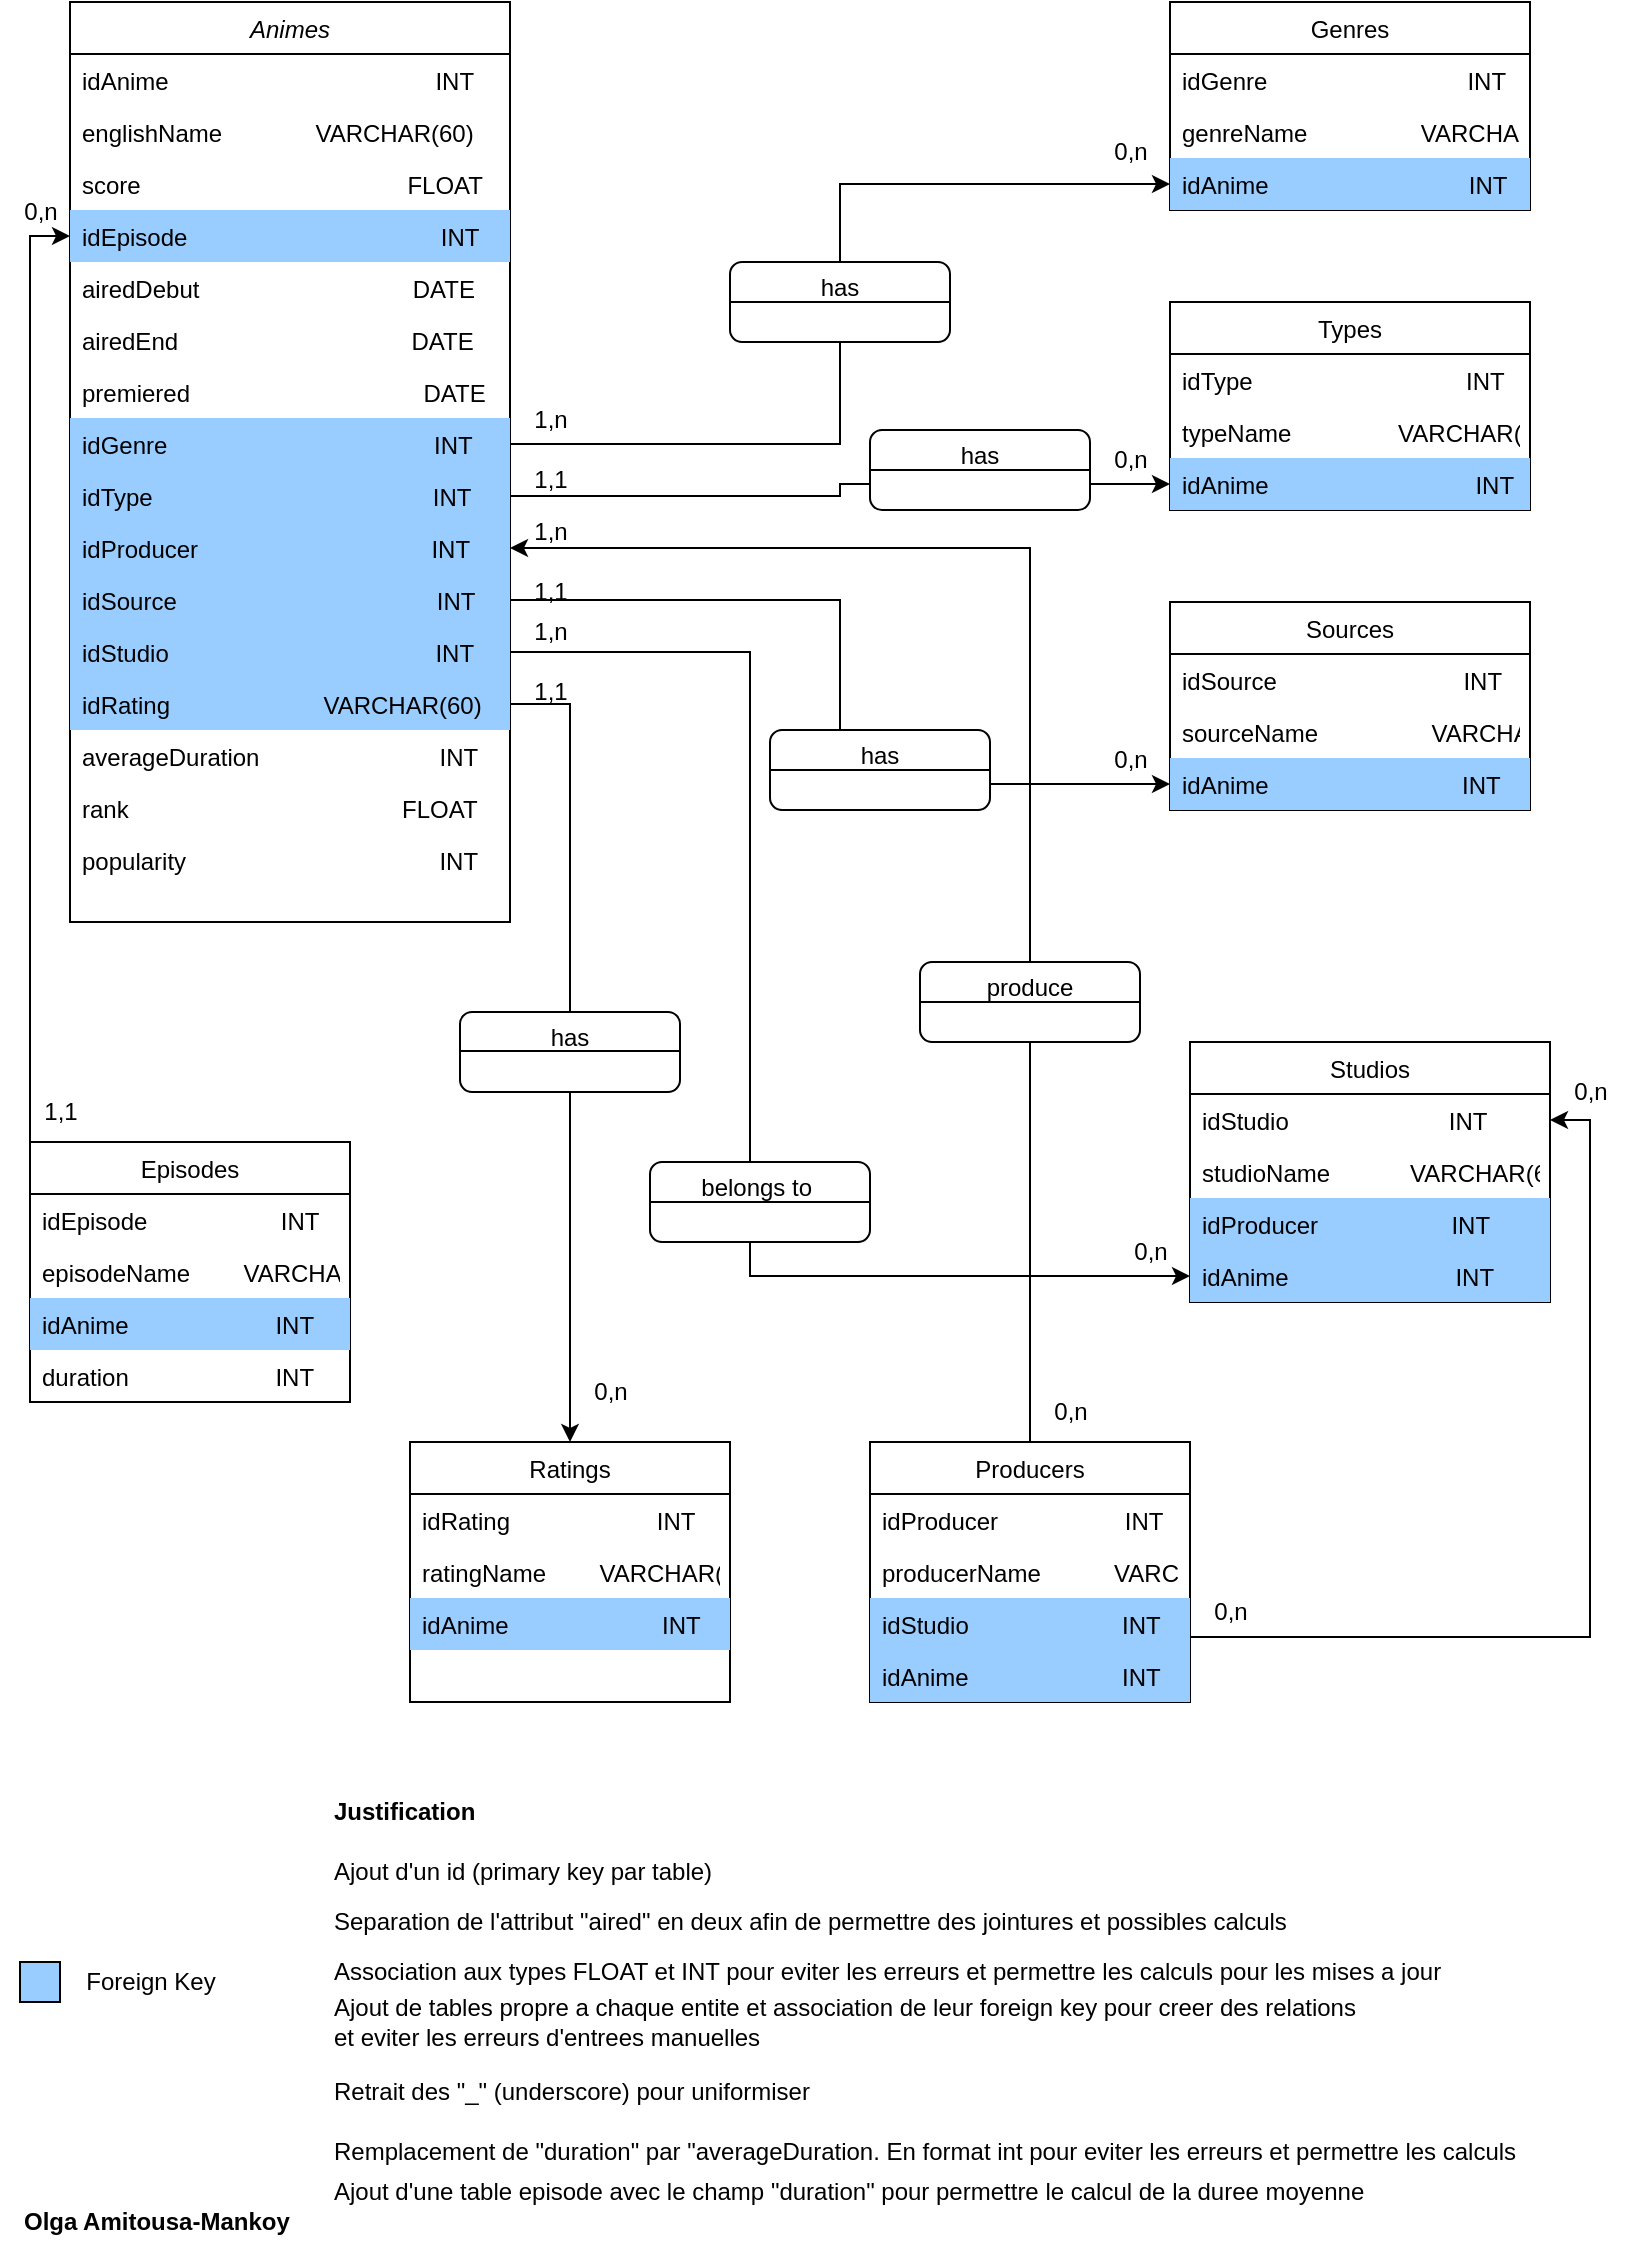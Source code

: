 <mxfile version="25.0.1">
  <diagram id="C5RBs43oDa-KdzZeNtuy" name="Page-1">
    <mxGraphModel dx="1674" dy="738" grid="1" gridSize="10" guides="1" tooltips="1" connect="1" arrows="1" fold="1" page="1" pageScale="1" pageWidth="827" pageHeight="1169" math="0" shadow="0">
      <root>
        <mxCell id="WIyWlLk6GJQsqaUBKTNV-0" />
        <mxCell id="WIyWlLk6GJQsqaUBKTNV-1" parent="WIyWlLk6GJQsqaUBKTNV-0" />
        <mxCell id="zkfFHV4jXpPFQw0GAbJ--0" value="Animes" style="swimlane;fontStyle=2;align=center;verticalAlign=top;childLayout=stackLayout;horizontal=1;startSize=26;horizontalStack=0;resizeParent=1;resizeLast=0;collapsible=1;marginBottom=0;rounded=0;shadow=0;strokeWidth=1;" parent="WIyWlLk6GJQsqaUBKTNV-1" vertex="1">
          <mxGeometry x="40" y="40" width="220" height="460" as="geometry">
            <mxRectangle x="230" y="140" width="160" height="26" as="alternateBounds" />
          </mxGeometry>
        </mxCell>
        <mxCell id="zkfFHV4jXpPFQw0GAbJ--1" value="idAnime                                        INT" style="text;align=left;verticalAlign=top;spacingLeft=4;spacingRight=4;overflow=hidden;rotatable=0;points=[[0,0.5],[1,0.5]];portConstraint=eastwest;" parent="zkfFHV4jXpPFQw0GAbJ--0" vertex="1">
          <mxGeometry y="26" width="220" height="26" as="geometry" />
        </mxCell>
        <mxCell id="zkfFHV4jXpPFQw0GAbJ--2" value="englishName              VARCHAR(60)" style="text;align=left;verticalAlign=top;spacingLeft=4;spacingRight=4;overflow=hidden;rotatable=0;points=[[0,0.5],[1,0.5]];portConstraint=eastwest;rounded=0;shadow=0;html=0;" parent="zkfFHV4jXpPFQw0GAbJ--0" vertex="1">
          <mxGeometry y="52" width="220" height="26" as="geometry" />
        </mxCell>
        <mxCell id="zkfFHV4jXpPFQw0GAbJ--3" value="score                                        FLOAT" style="text;align=left;verticalAlign=top;spacingLeft=4;spacingRight=4;overflow=hidden;rotatable=0;points=[[0,0.5],[1,0.5]];portConstraint=eastwest;rounded=0;shadow=0;html=0;" parent="zkfFHV4jXpPFQw0GAbJ--0" vertex="1">
          <mxGeometry y="78" width="220" height="26" as="geometry" />
        </mxCell>
        <mxCell id="kQPh0qcimUsUNkBebv4_-1" value="idEpisode                                      INT" style="text;align=left;verticalAlign=top;spacingLeft=4;spacingRight=4;overflow=hidden;rotatable=0;points=[[0,0.5],[1,0.5]];portConstraint=eastwest;rounded=0;shadow=0;html=0;fillColor=#99CCFF;" parent="zkfFHV4jXpPFQw0GAbJ--0" vertex="1">
          <mxGeometry y="104" width="220" height="26" as="geometry" />
        </mxCell>
        <mxCell id="kQPh0qcimUsUNkBebv4_-2" value="airedDebut                                DATE" style="text;align=left;verticalAlign=top;spacingLeft=4;spacingRight=4;overflow=hidden;rotatable=0;points=[[0,0.5],[1,0.5]];portConstraint=eastwest;rounded=0;shadow=0;html=0;" parent="zkfFHV4jXpPFQw0GAbJ--0" vertex="1">
          <mxGeometry y="130" width="220" height="26" as="geometry" />
        </mxCell>
        <mxCell id="kQPh0qcimUsUNkBebv4_-3" value="airedEnd                                   DATE" style="text;align=left;verticalAlign=top;spacingLeft=4;spacingRight=4;overflow=hidden;rotatable=0;points=[[0,0.5],[1,0.5]];portConstraint=eastwest;rounded=0;shadow=0;html=0;" parent="zkfFHV4jXpPFQw0GAbJ--0" vertex="1">
          <mxGeometry y="156" width="220" height="26" as="geometry" />
        </mxCell>
        <mxCell id="kQPh0qcimUsUNkBebv4_-4" value="premiered                                   DATE" style="text;align=left;verticalAlign=top;spacingLeft=4;spacingRight=4;overflow=hidden;rotatable=0;points=[[0,0.5],[1,0.5]];portConstraint=eastwest;rounded=0;shadow=0;html=0;" parent="zkfFHV4jXpPFQw0GAbJ--0" vertex="1">
          <mxGeometry y="182" width="220" height="26" as="geometry" />
        </mxCell>
        <mxCell id="kQPh0qcimUsUNkBebv4_-6" value="idGenre                                        INT" style="text;align=left;verticalAlign=top;spacingLeft=4;spacingRight=4;overflow=hidden;rotatable=0;points=[[0,0.5],[1,0.5]];portConstraint=eastwest;rounded=0;shadow=0;html=0;fillColor=#99CCFF;" parent="zkfFHV4jXpPFQw0GAbJ--0" vertex="1">
          <mxGeometry y="208" width="220" height="26" as="geometry" />
        </mxCell>
        <mxCell id="kQPh0qcimUsUNkBebv4_-17" value="idType                                          INT" style="text;align=left;verticalAlign=top;spacingLeft=4;spacingRight=4;overflow=hidden;rotatable=0;points=[[0,0.5],[1,0.5]];portConstraint=eastwest;rounded=0;shadow=0;html=0;fillColor=#99CCFF;" parent="zkfFHV4jXpPFQw0GAbJ--0" vertex="1">
          <mxGeometry y="234" width="220" height="26" as="geometry" />
        </mxCell>
        <mxCell id="kQPh0qcimUsUNkBebv4_-18" value="idProducer                                   INT" style="text;align=left;verticalAlign=top;spacingLeft=4;spacingRight=4;overflow=hidden;rotatable=0;points=[[0,0.5],[1,0.5]];portConstraint=eastwest;rounded=0;shadow=0;html=0;fillColor=#99CCFF;" parent="zkfFHV4jXpPFQw0GAbJ--0" vertex="1">
          <mxGeometry y="260" width="220" height="26" as="geometry" />
        </mxCell>
        <mxCell id="kQPh0qcimUsUNkBebv4_-31" value="idSource                                       INT" style="text;align=left;verticalAlign=top;spacingLeft=4;spacingRight=4;overflow=hidden;rotatable=0;points=[[0,0.5],[1,0.5]];portConstraint=eastwest;rounded=0;shadow=0;html=0;fillColor=#99CCFF;" parent="zkfFHV4jXpPFQw0GAbJ--0" vertex="1">
          <mxGeometry y="286" width="220" height="26" as="geometry" />
        </mxCell>
        <mxCell id="kQPh0qcimUsUNkBebv4_-32" value="idStudio                                        INT" style="text;align=left;verticalAlign=top;spacingLeft=4;spacingRight=4;overflow=hidden;rotatable=0;points=[[0,0.5],[1,0.5]];portConstraint=eastwest;rounded=0;shadow=0;html=0;fillColor=#99CCFF;" parent="zkfFHV4jXpPFQw0GAbJ--0" vertex="1">
          <mxGeometry y="312" width="220" height="26" as="geometry" />
        </mxCell>
        <mxCell id="kQPh0qcimUsUNkBebv4_-41" value="idRating                       VARCHAR(60)" style="text;align=left;verticalAlign=top;spacingLeft=4;spacingRight=4;overflow=hidden;rotatable=0;points=[[0,0.5],[1,0.5]];portConstraint=eastwest;rounded=0;shadow=0;html=0;fillColor=#99CCFF;" parent="zkfFHV4jXpPFQw0GAbJ--0" vertex="1">
          <mxGeometry y="338" width="220" height="26" as="geometry" />
        </mxCell>
        <mxCell id="kQPh0qcimUsUNkBebv4_-40" value="averageDuration                           INT" style="text;align=left;verticalAlign=top;spacingLeft=4;spacingRight=4;overflow=hidden;rotatable=0;points=[[0,0.5],[1,0.5]];portConstraint=eastwest;rounded=0;shadow=0;html=0;fillColor=none;" parent="zkfFHV4jXpPFQw0GAbJ--0" vertex="1">
          <mxGeometry y="364" width="220" height="26" as="geometry" />
        </mxCell>
        <mxCell id="kQPh0qcimUsUNkBebv4_-47" value="rank                                         FLOAT" style="text;align=left;verticalAlign=top;spacingLeft=4;spacingRight=4;overflow=hidden;rotatable=0;points=[[0,0.5],[1,0.5]];portConstraint=eastwest;rounded=0;shadow=0;html=0;" parent="zkfFHV4jXpPFQw0GAbJ--0" vertex="1">
          <mxGeometry y="390" width="220" height="26" as="geometry" />
        </mxCell>
        <mxCell id="kQPh0qcimUsUNkBebv4_-48" value="popularity                                      INT" style="text;align=left;verticalAlign=top;spacingLeft=4;spacingRight=4;overflow=hidden;rotatable=0;points=[[0,0.5],[1,0.5]];portConstraint=eastwest;rounded=0;shadow=0;html=0;" parent="zkfFHV4jXpPFQw0GAbJ--0" vertex="1">
          <mxGeometry y="416" width="220" height="26" as="geometry" />
        </mxCell>
        <mxCell id="zkfFHV4jXpPFQw0GAbJ--17" value="Genres" style="swimlane;fontStyle=0;align=center;verticalAlign=top;childLayout=stackLayout;horizontal=1;startSize=26;horizontalStack=0;resizeParent=1;resizeLast=0;collapsible=1;marginBottom=0;rounded=0;shadow=0;strokeWidth=1;" parent="WIyWlLk6GJQsqaUBKTNV-1" vertex="1">
          <mxGeometry x="590" y="40" width="180" height="104" as="geometry">
            <mxRectangle x="550" y="140" width="160" height="26" as="alternateBounds" />
          </mxGeometry>
        </mxCell>
        <mxCell id="zkfFHV4jXpPFQw0GAbJ--18" value="idGenre                              INT" style="text;align=left;verticalAlign=top;spacingLeft=4;spacingRight=4;overflow=hidden;rotatable=0;points=[[0,0.5],[1,0.5]];portConstraint=eastwest;" parent="zkfFHV4jXpPFQw0GAbJ--17" vertex="1">
          <mxGeometry y="26" width="180" height="26" as="geometry" />
        </mxCell>
        <mxCell id="zkfFHV4jXpPFQw0GAbJ--19" value="genreName                 VARCHAR(60)" style="text;align=left;verticalAlign=top;spacingLeft=4;spacingRight=4;overflow=hidden;rotatable=0;points=[[0,0.5],[1,0.5]];portConstraint=eastwest;rounded=0;shadow=0;html=0;" parent="zkfFHV4jXpPFQw0GAbJ--17" vertex="1">
          <mxGeometry y="52" width="180" height="26" as="geometry" />
        </mxCell>
        <mxCell id="kQPh0qcimUsUNkBebv4_-39" value="idAnime                              INT" style="text;align=left;verticalAlign=top;spacingLeft=4;spacingRight=4;overflow=hidden;rotatable=0;points=[[0,0.5],[1,0.5]];portConstraint=eastwest;rounded=0;shadow=0;html=0;fillColor=#99CCFF;" parent="zkfFHV4jXpPFQw0GAbJ--17" vertex="1">
          <mxGeometry y="78" width="180" height="26" as="geometry" />
        </mxCell>
        <mxCell id="kQPh0qcimUsUNkBebv4_-19" value="Types" style="swimlane;fontStyle=0;align=center;verticalAlign=top;childLayout=stackLayout;horizontal=1;startSize=26;horizontalStack=0;resizeParent=1;resizeLast=0;collapsible=1;marginBottom=0;rounded=0;shadow=0;strokeWidth=1;" parent="WIyWlLk6GJQsqaUBKTNV-1" vertex="1">
          <mxGeometry x="590" y="190" width="180" height="104" as="geometry">
            <mxRectangle x="550" y="140" width="160" height="26" as="alternateBounds" />
          </mxGeometry>
        </mxCell>
        <mxCell id="kQPh0qcimUsUNkBebv4_-20" value="idType                                INT" style="text;align=left;verticalAlign=top;spacingLeft=4;spacingRight=4;overflow=hidden;rotatable=0;points=[[0,0.5],[1,0.5]];portConstraint=eastwest;" parent="kQPh0qcimUsUNkBebv4_-19" vertex="1">
          <mxGeometry y="26" width="180" height="26" as="geometry" />
        </mxCell>
        <mxCell id="kQPh0qcimUsUNkBebv4_-21" value="typeName                VARCHAR(60)" style="text;align=left;verticalAlign=top;spacingLeft=4;spacingRight=4;overflow=hidden;rotatable=0;points=[[0,0.5],[1,0.5]];portConstraint=eastwest;rounded=0;shadow=0;html=0;" parent="kQPh0qcimUsUNkBebv4_-19" vertex="1">
          <mxGeometry y="52" width="180" height="26" as="geometry" />
        </mxCell>
        <mxCell id="kQPh0qcimUsUNkBebv4_-38" value="idAnime                               INT" style="text;align=left;verticalAlign=top;spacingLeft=4;spacingRight=4;overflow=hidden;rotatable=0;points=[[0,0.5],[1,0.5]];portConstraint=eastwest;rounded=0;shadow=0;html=0;fillColor=#99CCFF;" parent="kQPh0qcimUsUNkBebv4_-19" vertex="1">
          <mxGeometry y="78" width="180" height="26" as="geometry" />
        </mxCell>
        <mxCell id="kQPh0qcimUsUNkBebv4_-80" style="edgeStyle=orthogonalEdgeStyle;rounded=0;orthogonalLoop=1;jettySize=auto;html=1;exitX=0.5;exitY=0;exitDx=0;exitDy=0;elbow=vertical;" parent="WIyWlLk6GJQsqaUBKTNV-1" source="kQPh0qcimUsUNkBebv4_-22" target="kQPh0qcimUsUNkBebv4_-18" edge="1">
          <mxGeometry relative="1" as="geometry" />
        </mxCell>
        <mxCell id="E0Y67ZahjIlyeAyK7CsU-0" style="edgeStyle=orthogonalEdgeStyle;rounded=0;orthogonalLoop=1;jettySize=auto;html=1;exitX=1;exitY=0.75;exitDx=0;exitDy=0;entryX=1;entryY=0.5;entryDx=0;entryDy=0;" edge="1" parent="WIyWlLk6GJQsqaUBKTNV-1" source="kQPh0qcimUsUNkBebv4_-22" target="kQPh0qcimUsUNkBebv4_-26">
          <mxGeometry relative="1" as="geometry" />
        </mxCell>
        <mxCell id="kQPh0qcimUsUNkBebv4_-22" value="Producers" style="swimlane;fontStyle=0;align=center;verticalAlign=top;childLayout=stackLayout;horizontal=1;startSize=26;horizontalStack=0;resizeParent=1;resizeLast=0;collapsible=1;marginBottom=0;rounded=0;shadow=0;strokeWidth=1;" parent="WIyWlLk6GJQsqaUBKTNV-1" vertex="1">
          <mxGeometry x="440" y="760" width="160" height="130" as="geometry">
            <mxRectangle x="550" y="140" width="160" height="26" as="alternateBounds" />
          </mxGeometry>
        </mxCell>
        <mxCell id="kQPh0qcimUsUNkBebv4_-23" value="idProducer                   INT" style="text;align=left;verticalAlign=top;spacingLeft=4;spacingRight=4;overflow=hidden;rotatable=0;points=[[0,0.5],[1,0.5]];portConstraint=eastwest;" parent="kQPh0qcimUsUNkBebv4_-22" vertex="1">
          <mxGeometry y="26" width="160" height="26" as="geometry" />
        </mxCell>
        <mxCell id="kQPh0qcimUsUNkBebv4_-24" value="producerName           VARCHAR(60)" style="text;align=left;verticalAlign=top;spacingLeft=4;spacingRight=4;overflow=hidden;rotatable=0;points=[[0,0.5],[1,0.5]];portConstraint=eastwest;rounded=0;shadow=0;html=0;" parent="kQPh0qcimUsUNkBebv4_-22" vertex="1">
          <mxGeometry y="52" width="160" height="26" as="geometry" />
        </mxCell>
        <mxCell id="kQPh0qcimUsUNkBebv4_-34" value="idStudio                       INT" style="text;align=left;verticalAlign=top;spacingLeft=4;spacingRight=4;overflow=hidden;rotatable=0;points=[[0,0.5],[1,0.5]];portConstraint=eastwest;rounded=0;shadow=0;html=0;fillColor=#99CCFF;" parent="kQPh0qcimUsUNkBebv4_-22" vertex="1">
          <mxGeometry y="78" width="160" height="26" as="geometry" />
        </mxCell>
        <mxCell id="kQPh0qcimUsUNkBebv4_-36" value="idAnime                       INT" style="text;align=left;verticalAlign=top;spacingLeft=4;spacingRight=4;overflow=hidden;rotatable=0;points=[[0,0.5],[1,0.5]];portConstraint=eastwest;rounded=0;shadow=0;html=0;fillColor=#99CCFF;" parent="kQPh0qcimUsUNkBebv4_-22" vertex="1">
          <mxGeometry y="104" width="160" height="26" as="geometry" />
        </mxCell>
        <mxCell id="kQPh0qcimUsUNkBebv4_-25" value="Studios" style="swimlane;fontStyle=0;align=center;verticalAlign=top;childLayout=stackLayout;horizontal=1;startSize=26;horizontalStack=0;resizeParent=1;resizeLast=0;collapsible=1;marginBottom=0;rounded=0;shadow=0;strokeWidth=1;" parent="WIyWlLk6GJQsqaUBKTNV-1" vertex="1">
          <mxGeometry x="600" y="560" width="180" height="130" as="geometry">
            <mxRectangle x="550" y="140" width="160" height="26" as="alternateBounds" />
          </mxGeometry>
        </mxCell>
        <mxCell id="kQPh0qcimUsUNkBebv4_-26" value="idStudio                        INT" style="text;align=left;verticalAlign=top;spacingLeft=4;spacingRight=4;overflow=hidden;rotatable=0;points=[[0,0.5],[1,0.5]];portConstraint=eastwest;" parent="kQPh0qcimUsUNkBebv4_-25" vertex="1">
          <mxGeometry y="26" width="180" height="26" as="geometry" />
        </mxCell>
        <mxCell id="kQPh0qcimUsUNkBebv4_-27" value="studioName            VARCHAR(60)" style="text;align=left;verticalAlign=top;spacingLeft=4;spacingRight=4;overflow=hidden;rotatable=0;points=[[0,0.5],[1,0.5]];portConstraint=eastwest;rounded=0;shadow=0;html=0;" parent="kQPh0qcimUsUNkBebv4_-25" vertex="1">
          <mxGeometry y="52" width="180" height="26" as="geometry" />
        </mxCell>
        <mxCell id="kQPh0qcimUsUNkBebv4_-33" value="idProducer                    INT" style="text;align=left;verticalAlign=top;spacingLeft=4;spacingRight=4;overflow=hidden;rotatable=0;points=[[0,0.5],[1,0.5]];portConstraint=eastwest;rounded=0;shadow=0;html=0;fillColor=#99CCFF;" parent="kQPh0qcimUsUNkBebv4_-25" vertex="1">
          <mxGeometry y="78" width="180" height="26" as="geometry" />
        </mxCell>
        <mxCell id="kQPh0qcimUsUNkBebv4_-35" value="idAnime                         INT" style="text;align=left;verticalAlign=top;spacingLeft=4;spacingRight=4;overflow=hidden;rotatable=0;points=[[0,0.5],[1,0.5]];portConstraint=eastwest;rounded=0;shadow=0;html=0;fillColor=#99CCFF;" parent="kQPh0qcimUsUNkBebv4_-25" vertex="1">
          <mxGeometry y="104" width="180" height="26" as="geometry" />
        </mxCell>
        <mxCell id="kQPh0qcimUsUNkBebv4_-28" value="Sources" style="swimlane;fontStyle=0;align=center;verticalAlign=top;childLayout=stackLayout;horizontal=1;startSize=26;horizontalStack=0;resizeParent=1;resizeLast=0;collapsible=1;marginBottom=0;rounded=0;shadow=0;strokeWidth=1;" parent="WIyWlLk6GJQsqaUBKTNV-1" vertex="1">
          <mxGeometry x="590" y="340" width="180" height="104" as="geometry">
            <mxRectangle x="550" y="140" width="160" height="26" as="alternateBounds" />
          </mxGeometry>
        </mxCell>
        <mxCell id="kQPh0qcimUsUNkBebv4_-29" value="idSource                            INT" style="text;align=left;verticalAlign=top;spacingLeft=4;spacingRight=4;overflow=hidden;rotatable=0;points=[[0,0.5],[1,0.5]];portConstraint=eastwest;" parent="kQPh0qcimUsUNkBebv4_-28" vertex="1">
          <mxGeometry y="26" width="180" height="26" as="geometry" />
        </mxCell>
        <mxCell id="kQPh0qcimUsUNkBebv4_-30" value="sourceName                 VARCHAR(60)" style="text;align=left;verticalAlign=top;spacingLeft=4;spacingRight=4;overflow=hidden;rotatable=0;points=[[0,0.5],[1,0.5]];portConstraint=eastwest;rounded=0;shadow=0;html=0;" parent="kQPh0qcimUsUNkBebv4_-28" vertex="1">
          <mxGeometry y="52" width="180" height="26" as="geometry" />
        </mxCell>
        <mxCell id="kQPh0qcimUsUNkBebv4_-37" value="idAnime                             INT" style="text;align=left;verticalAlign=top;spacingLeft=4;spacingRight=4;overflow=hidden;rotatable=0;points=[[0,0.5],[1,0.5]];portConstraint=eastwest;rounded=0;shadow=0;html=0;fillColor=#99CCFF;" parent="kQPh0qcimUsUNkBebv4_-28" vertex="1">
          <mxGeometry y="78" width="180" height="26" as="geometry" />
        </mxCell>
        <mxCell id="kQPh0qcimUsUNkBebv4_-42" value="Ratings" style="swimlane;fontStyle=0;align=center;verticalAlign=top;childLayout=stackLayout;horizontal=1;startSize=26;horizontalStack=0;resizeParent=1;resizeLast=0;collapsible=1;marginBottom=0;rounded=0;shadow=0;strokeWidth=1;" parent="WIyWlLk6GJQsqaUBKTNV-1" vertex="1">
          <mxGeometry x="210" y="760" width="160" height="130" as="geometry">
            <mxRectangle x="550" y="140" width="160" height="26" as="alternateBounds" />
          </mxGeometry>
        </mxCell>
        <mxCell id="kQPh0qcimUsUNkBebv4_-43" value="idRating                      INT" style="text;align=left;verticalAlign=top;spacingLeft=4;spacingRight=4;overflow=hidden;rotatable=0;points=[[0,0.5],[1,0.5]];portConstraint=eastwest;" parent="kQPh0qcimUsUNkBebv4_-42" vertex="1">
          <mxGeometry y="26" width="160" height="26" as="geometry" />
        </mxCell>
        <mxCell id="kQPh0qcimUsUNkBebv4_-44" value="ratingName        VARCHAR(60)" style="text;align=left;verticalAlign=top;spacingLeft=4;spacingRight=4;overflow=hidden;rotatable=0;points=[[0,0.5],[1,0.5]];portConstraint=eastwest;rounded=0;shadow=0;html=0;" parent="kQPh0qcimUsUNkBebv4_-42" vertex="1">
          <mxGeometry y="52" width="160" height="26" as="geometry" />
        </mxCell>
        <mxCell id="kQPh0qcimUsUNkBebv4_-46" value="idAnime                       INT" style="text;align=left;verticalAlign=top;spacingLeft=4;spacingRight=4;overflow=hidden;rotatable=0;points=[[0,0.5],[1,0.5]];portConstraint=eastwest;rounded=0;shadow=0;html=0;fillColor=#99CCFF;" parent="kQPh0qcimUsUNkBebv4_-42" vertex="1">
          <mxGeometry y="78" width="160" height="26" as="geometry" />
        </mxCell>
        <mxCell id="kQPh0qcimUsUNkBebv4_-50" style="edgeStyle=orthogonalEdgeStyle;rounded=0;orthogonalLoop=1;jettySize=auto;html=1;entryX=0;entryY=0.5;entryDx=0;entryDy=0;exitX=1;exitY=0.5;exitDx=0;exitDy=0;" parent="WIyWlLk6GJQsqaUBKTNV-1" source="kQPh0qcimUsUNkBebv4_-6" target="kQPh0qcimUsUNkBebv4_-39" edge="1">
          <mxGeometry relative="1" as="geometry">
            <mxPoint x="400" y="370" as="sourcePoint" />
          </mxGeometry>
        </mxCell>
        <mxCell id="kQPh0qcimUsUNkBebv4_-54" style="edgeStyle=orthogonalEdgeStyle;rounded=0;orthogonalLoop=1;jettySize=auto;html=1;exitX=1;exitY=0.5;exitDx=0;exitDy=0;entryX=0;entryY=0.5;entryDx=0;entryDy=0;" parent="WIyWlLk6GJQsqaUBKTNV-1" source="kQPh0qcimUsUNkBebv4_-32" target="kQPh0qcimUsUNkBebv4_-35" edge="1">
          <mxGeometry relative="1" as="geometry">
            <Array as="points">
              <mxPoint x="380" y="365" />
              <mxPoint x="380" y="677" />
            </Array>
          </mxGeometry>
        </mxCell>
        <mxCell id="kQPh0qcimUsUNkBebv4_-55" style="edgeStyle=orthogonalEdgeStyle;rounded=0;orthogonalLoop=1;jettySize=auto;html=1;exitX=1;exitY=0.5;exitDx=0;exitDy=0;entryX=0;entryY=0.5;entryDx=0;entryDy=0;" parent="WIyWlLk6GJQsqaUBKTNV-1" source="kQPh0qcimUsUNkBebv4_-31" target="kQPh0qcimUsUNkBebv4_-37" edge="1">
          <mxGeometry relative="1" as="geometry" />
        </mxCell>
        <mxCell id="kQPh0qcimUsUNkBebv4_-61" value="&lt;div&gt;has&lt;/div&gt;&lt;div&gt;&lt;br&gt;&lt;/div&gt;" style="rounded=1;whiteSpace=wrap;html=1;" parent="WIyWlLk6GJQsqaUBKTNV-1" vertex="1">
          <mxGeometry x="370" y="170" width="110" height="40" as="geometry" />
        </mxCell>
        <mxCell id="kQPh0qcimUsUNkBebv4_-62" value="" style="endArrow=none;html=1;rounded=0;exitX=0;exitY=0.5;exitDx=0;exitDy=0;entryX=1;entryY=0.5;entryDx=0;entryDy=0;" parent="WIyWlLk6GJQsqaUBKTNV-1" source="kQPh0qcimUsUNkBebv4_-61" target="kQPh0qcimUsUNkBebv4_-61" edge="1">
          <mxGeometry width="50" height="50" relative="1" as="geometry">
            <mxPoint x="390" y="310" as="sourcePoint" />
            <mxPoint x="440" y="260" as="targetPoint" />
          </mxGeometry>
        </mxCell>
        <mxCell id="kQPh0qcimUsUNkBebv4_-57" style="edgeStyle=orthogonalEdgeStyle;rounded=0;orthogonalLoop=1;jettySize=auto;html=1;exitX=1;exitY=0.5;exitDx=0;exitDy=0;entryX=0;entryY=0.5;entryDx=0;entryDy=0;" parent="WIyWlLk6GJQsqaUBKTNV-1" source="kQPh0qcimUsUNkBebv4_-17" target="kQPh0qcimUsUNkBebv4_-38" edge="1">
          <mxGeometry relative="1" as="geometry">
            <mxPoint x="530" y="287" as="targetPoint" />
          </mxGeometry>
        </mxCell>
        <mxCell id="kQPh0qcimUsUNkBebv4_-65" value="&lt;div&gt;has&lt;/div&gt;&lt;div&gt;&lt;br&gt;&lt;/div&gt;" style="rounded=1;whiteSpace=wrap;html=1;" parent="WIyWlLk6GJQsqaUBKTNV-1" vertex="1">
          <mxGeometry x="440" y="254" width="110" height="40" as="geometry" />
        </mxCell>
        <mxCell id="kQPh0qcimUsUNkBebv4_-71" value="" style="endArrow=none;html=1;rounded=0;entryX=1;entryY=0.5;entryDx=0;entryDy=0;exitX=0;exitY=0.5;exitDx=0;exitDy=0;" parent="WIyWlLk6GJQsqaUBKTNV-1" source="kQPh0qcimUsUNkBebv4_-65" target="kQPh0qcimUsUNkBebv4_-65" edge="1">
          <mxGeometry width="50" height="50" relative="1" as="geometry">
            <mxPoint x="450" y="320" as="sourcePoint" />
            <mxPoint x="500" y="270" as="targetPoint" />
          </mxGeometry>
        </mxCell>
        <mxCell id="kQPh0qcimUsUNkBebv4_-72" value="&lt;div&gt;produce&lt;/div&gt;&lt;div&gt;&lt;br&gt;&lt;/div&gt;" style="rounded=1;whiteSpace=wrap;html=1;" parent="WIyWlLk6GJQsqaUBKTNV-1" vertex="1">
          <mxGeometry x="465" y="520" width="110" height="40" as="geometry" />
        </mxCell>
        <mxCell id="kQPh0qcimUsUNkBebv4_-73" value="&lt;div&gt;has&lt;/div&gt;&lt;div&gt;&lt;br&gt;&lt;/div&gt;" style="rounded=1;whiteSpace=wrap;html=1;" parent="WIyWlLk6GJQsqaUBKTNV-1" vertex="1">
          <mxGeometry x="390" y="404" width="110" height="40" as="geometry" />
        </mxCell>
        <mxCell id="kQPh0qcimUsUNkBebv4_-74" value="" style="endArrow=none;html=1;rounded=0;entryX=0;entryY=0.5;entryDx=0;entryDy=0;exitX=1;exitY=0.5;exitDx=0;exitDy=0;" parent="WIyWlLk6GJQsqaUBKTNV-1" source="kQPh0qcimUsUNkBebv4_-72" target="kQPh0qcimUsUNkBebv4_-72" edge="1">
          <mxGeometry width="50" height="50" relative="1" as="geometry">
            <mxPoint x="390" y="610" as="sourcePoint" />
            <mxPoint x="440" y="560" as="targetPoint" />
          </mxGeometry>
        </mxCell>
        <mxCell id="kQPh0qcimUsUNkBebv4_-76" value="" style="endArrow=none;html=1;rounded=0;entryX=0;entryY=0.5;entryDx=0;entryDy=0;exitX=1;exitY=0.5;exitDx=0;exitDy=0;" parent="WIyWlLk6GJQsqaUBKTNV-1" source="kQPh0qcimUsUNkBebv4_-73" target="kQPh0qcimUsUNkBebv4_-73" edge="1">
          <mxGeometry width="50" height="50" relative="1" as="geometry">
            <mxPoint x="390" y="610" as="sourcePoint" />
            <mxPoint x="440" y="560" as="targetPoint" />
          </mxGeometry>
        </mxCell>
        <mxCell id="kQPh0qcimUsUNkBebv4_-85" value="&lt;div&gt;belongs to&amp;nbsp;&lt;/div&gt;&lt;div&gt;&lt;br&gt;&lt;/div&gt;" style="rounded=1;whiteSpace=wrap;html=1;" parent="WIyWlLk6GJQsqaUBKTNV-1" vertex="1">
          <mxGeometry x="330" y="620" width="110" height="40" as="geometry" />
        </mxCell>
        <mxCell id="kQPh0qcimUsUNkBebv4_-86" value="" style="endArrow=none;html=1;rounded=0;elbow=horizontal;exitX=0;exitY=0.5;exitDx=0;exitDy=0;entryX=1;entryY=0.5;entryDx=0;entryDy=0;" parent="WIyWlLk6GJQsqaUBKTNV-1" source="kQPh0qcimUsUNkBebv4_-85" target="kQPh0qcimUsUNkBebv4_-85" edge="1">
          <mxGeometry width="50" height="50" relative="1" as="geometry">
            <mxPoint x="390" y="610" as="sourcePoint" />
            <mxPoint x="440" y="560" as="targetPoint" />
          </mxGeometry>
        </mxCell>
        <mxCell id="kQPh0qcimUsUNkBebv4_-91" value="1,n" style="text;html=1;align=center;verticalAlign=middle;resizable=0;points=[];autosize=1;strokeColor=none;fillColor=none;" parent="WIyWlLk6GJQsqaUBKTNV-1" vertex="1">
          <mxGeometry x="260" y="234" width="40" height="30" as="geometry" />
        </mxCell>
        <mxCell id="kQPh0qcimUsUNkBebv4_-92" value="0,n" style="text;html=1;align=center;verticalAlign=middle;resizable=0;points=[];autosize=1;strokeColor=none;fillColor=none;" parent="WIyWlLk6GJQsqaUBKTNV-1" vertex="1">
          <mxGeometry x="550" y="100" width="40" height="30" as="geometry" />
        </mxCell>
        <mxCell id="kQPh0qcimUsUNkBebv4_-93" value="1,1" style="text;html=1;align=center;verticalAlign=middle;resizable=0;points=[];autosize=1;strokeColor=none;fillColor=none;" parent="WIyWlLk6GJQsqaUBKTNV-1" vertex="1">
          <mxGeometry x="260" y="264" width="40" height="30" as="geometry" />
        </mxCell>
        <mxCell id="kQPh0qcimUsUNkBebv4_-94" value="0,n" style="text;html=1;align=center;verticalAlign=middle;resizable=0;points=[];autosize=1;strokeColor=none;fillColor=none;" parent="WIyWlLk6GJQsqaUBKTNV-1" vertex="1">
          <mxGeometry x="550" y="254" width="40" height="30" as="geometry" />
        </mxCell>
        <mxCell id="kQPh0qcimUsUNkBebv4_-95" value="1,n" style="text;html=1;align=center;verticalAlign=middle;resizable=0;points=[];autosize=1;strokeColor=none;fillColor=none;" parent="WIyWlLk6GJQsqaUBKTNV-1" vertex="1">
          <mxGeometry x="260" y="290" width="40" height="30" as="geometry" />
        </mxCell>
        <mxCell id="kQPh0qcimUsUNkBebv4_-96" value="0,n" style="text;html=1;align=center;verticalAlign=middle;resizable=0;points=[];autosize=1;strokeColor=none;fillColor=none;" parent="WIyWlLk6GJQsqaUBKTNV-1" vertex="1">
          <mxGeometry x="520" y="730" width="40" height="30" as="geometry" />
        </mxCell>
        <mxCell id="kQPh0qcimUsUNkBebv4_-97" value="1,1" style="text;html=1;align=center;verticalAlign=middle;resizable=0;points=[];autosize=1;strokeColor=none;fillColor=none;" parent="WIyWlLk6GJQsqaUBKTNV-1" vertex="1">
          <mxGeometry x="260" y="320" width="40" height="30" as="geometry" />
        </mxCell>
        <mxCell id="kQPh0qcimUsUNkBebv4_-98" value="0,n" style="text;html=1;align=center;verticalAlign=middle;resizable=0;points=[];autosize=1;strokeColor=none;fillColor=none;" parent="WIyWlLk6GJQsqaUBKTNV-1" vertex="1">
          <mxGeometry x="550" y="404" width="40" height="30" as="geometry" />
        </mxCell>
        <mxCell id="kQPh0qcimUsUNkBebv4_-101" value="1,n" style="text;html=1;align=center;verticalAlign=middle;resizable=0;points=[];autosize=1;strokeColor=none;fillColor=none;" parent="WIyWlLk6GJQsqaUBKTNV-1" vertex="1">
          <mxGeometry x="260" y="340" width="40" height="30" as="geometry" />
        </mxCell>
        <mxCell id="kQPh0qcimUsUNkBebv4_-103" value="0,n" style="text;html=1;align=center;verticalAlign=middle;resizable=0;points=[];autosize=1;strokeColor=none;fillColor=none;" parent="WIyWlLk6GJQsqaUBKTNV-1" vertex="1">
          <mxGeometry x="560" y="650" width="40" height="30" as="geometry" />
        </mxCell>
        <mxCell id="kQPh0qcimUsUNkBebv4_-105" value="1,1" style="text;html=1;align=center;verticalAlign=middle;resizable=0;points=[];autosize=1;strokeColor=none;fillColor=none;" parent="WIyWlLk6GJQsqaUBKTNV-1" vertex="1">
          <mxGeometry x="260" y="370" width="40" height="30" as="geometry" />
        </mxCell>
        <mxCell id="kQPh0qcimUsUNkBebv4_-106" value="0,n" style="text;html=1;align=center;verticalAlign=middle;resizable=0;points=[];autosize=1;strokeColor=none;fillColor=none;" parent="WIyWlLk6GJQsqaUBKTNV-1" vertex="1">
          <mxGeometry x="290" y="720" width="40" height="30" as="geometry" />
        </mxCell>
        <mxCell id="E0Y67ZahjIlyeAyK7CsU-1" value="0,n" style="text;html=1;align=center;verticalAlign=middle;resizable=0;points=[];autosize=1;strokeColor=none;fillColor=none;" vertex="1" parent="WIyWlLk6GJQsqaUBKTNV-1">
          <mxGeometry x="600" y="830" width="40" height="30" as="geometry" />
        </mxCell>
        <mxCell id="E0Y67ZahjIlyeAyK7CsU-2" value="0,n" style="text;html=1;align=center;verticalAlign=middle;resizable=0;points=[];autosize=1;strokeColor=none;fillColor=none;" vertex="1" parent="WIyWlLk6GJQsqaUBKTNV-1">
          <mxGeometry x="780" y="570" width="40" height="30" as="geometry" />
        </mxCell>
        <mxCell id="E0Y67ZahjIlyeAyK7CsU-3" value="" style="rounded=0;whiteSpace=wrap;html=1;fillColor=#99CCFF;" vertex="1" parent="WIyWlLk6GJQsqaUBKTNV-1">
          <mxGeometry x="15" y="1020" width="20" height="20" as="geometry" />
        </mxCell>
        <mxCell id="E0Y67ZahjIlyeAyK7CsU-4" value="Foreign Key" style="text;html=1;align=center;verticalAlign=middle;resizable=0;points=[];autosize=1;strokeColor=none;fillColor=none;" vertex="1" parent="WIyWlLk6GJQsqaUBKTNV-1">
          <mxGeometry x="35" y="1015" width="90" height="30" as="geometry" />
        </mxCell>
        <mxCell id="E0Y67ZahjIlyeAyK7CsU-6" value="Ajout d&#39;un id (primary key par table)" style="text;html=1;align=left;verticalAlign=middle;resizable=0;points=[];autosize=1;strokeColor=none;fillColor=none;" vertex="1" parent="WIyWlLk6GJQsqaUBKTNV-1">
          <mxGeometry x="170" y="960" width="210" height="30" as="geometry" />
        </mxCell>
        <mxCell id="E0Y67ZahjIlyeAyK7CsU-7" value="Separation de l&#39;attribut &quot;aired&quot; en deux afin de permettre des jointures et possibles calculs" style="text;html=1;align=left;verticalAlign=middle;resizable=0;points=[];autosize=1;strokeColor=none;fillColor=none;" vertex="1" parent="WIyWlLk6GJQsqaUBKTNV-1">
          <mxGeometry x="170" y="985" width="500" height="30" as="geometry" />
        </mxCell>
        <mxCell id="E0Y67ZahjIlyeAyK7CsU-8" value="Association aux types FLOAT et INT pour eviter les erreurs et permettre les calculs pour les mises a jour" style="text;html=1;align=left;verticalAlign=middle;resizable=0;points=[];autosize=1;strokeColor=none;fillColor=none;" vertex="1" parent="WIyWlLk6GJQsqaUBKTNV-1">
          <mxGeometry x="170" y="1010" width="580" height="30" as="geometry" />
        </mxCell>
        <mxCell id="E0Y67ZahjIlyeAyK7CsU-9" value="Ajout de tables propre a chaque entite et association de leur foreign key pour creer des relations&amp;nbsp;&lt;div&gt;et eviter les erreurs d&#39;entrees manuelles&lt;/div&gt;" style="text;html=1;align=left;verticalAlign=middle;resizable=0;points=[];autosize=1;strokeColor=none;fillColor=none;" vertex="1" parent="WIyWlLk6GJQsqaUBKTNV-1">
          <mxGeometry x="170" y="1030" width="540" height="40" as="geometry" />
        </mxCell>
        <mxCell id="E0Y67ZahjIlyeAyK7CsU-10" value="&lt;b&gt;Justification&lt;/b&gt;" style="text;html=1;align=left;verticalAlign=middle;resizable=0;points=[];autosize=1;strokeColor=none;fillColor=none;" vertex="1" parent="WIyWlLk6GJQsqaUBKTNV-1">
          <mxGeometry x="170" y="930" width="90" height="30" as="geometry" />
        </mxCell>
        <mxCell id="E0Y67ZahjIlyeAyK7CsU-11" value="&lt;b&gt;Olga Amitousa-Mankoy&lt;/b&gt;" style="text;html=1;align=left;verticalAlign=middle;resizable=0;points=[];autosize=1;strokeColor=none;fillColor=none;" vertex="1" parent="WIyWlLk6GJQsqaUBKTNV-1">
          <mxGeometry x="15" y="1135" width="160" height="30" as="geometry" />
        </mxCell>
        <mxCell id="E0Y67ZahjIlyeAyK7CsU-12" value="Retrait des &quot;_&quot; (underscore) pour uniformiser" style="text;html=1;align=left;verticalAlign=middle;resizable=0;points=[];autosize=1;strokeColor=none;fillColor=none;" vertex="1" parent="WIyWlLk6GJQsqaUBKTNV-1">
          <mxGeometry x="170" y="1070" width="260" height="30" as="geometry" />
        </mxCell>
        <mxCell id="E0Y67ZahjIlyeAyK7CsU-13" value="Remplacement de &quot;duration&quot; par &quot;averageDuration. En format int pour eviter les erreurs et permettre les calculs" style="text;html=1;align=left;verticalAlign=middle;resizable=0;points=[];autosize=1;strokeColor=none;fillColor=none;" vertex="1" parent="WIyWlLk6GJQsqaUBKTNV-1">
          <mxGeometry x="170" y="1100" width="610" height="30" as="geometry" />
        </mxCell>
        <mxCell id="E0Y67ZahjIlyeAyK7CsU-19" style="edgeStyle=orthogonalEdgeStyle;rounded=0;orthogonalLoop=1;jettySize=auto;html=1;exitX=0.5;exitY=0;exitDx=0;exitDy=0;entryX=0;entryY=0.5;entryDx=0;entryDy=0;" edge="1" parent="WIyWlLk6GJQsqaUBKTNV-1" source="E0Y67ZahjIlyeAyK7CsU-14" target="kQPh0qcimUsUNkBebv4_-1">
          <mxGeometry relative="1" as="geometry">
            <Array as="points">
              <mxPoint x="20" y="610" />
              <mxPoint x="20" y="157" />
            </Array>
          </mxGeometry>
        </mxCell>
        <mxCell id="E0Y67ZahjIlyeAyK7CsU-14" value="Episodes" style="swimlane;fontStyle=0;align=center;verticalAlign=top;childLayout=stackLayout;horizontal=1;startSize=26;horizontalStack=0;resizeParent=1;resizeLast=0;collapsible=1;marginBottom=0;rounded=0;shadow=0;strokeWidth=1;" vertex="1" parent="WIyWlLk6GJQsqaUBKTNV-1">
          <mxGeometry x="20" y="610" width="160" height="130" as="geometry">
            <mxRectangle x="550" y="140" width="160" height="26" as="alternateBounds" />
          </mxGeometry>
        </mxCell>
        <mxCell id="E0Y67ZahjIlyeAyK7CsU-15" value="idEpisode                    INT" style="text;align=left;verticalAlign=top;spacingLeft=4;spacingRight=4;overflow=hidden;rotatable=0;points=[[0,0.5],[1,0.5]];portConstraint=eastwest;" vertex="1" parent="E0Y67ZahjIlyeAyK7CsU-14">
          <mxGeometry y="26" width="160" height="26" as="geometry" />
        </mxCell>
        <mxCell id="E0Y67ZahjIlyeAyK7CsU-16" value="episodeName        VARCHAR(60)" style="text;align=left;verticalAlign=top;spacingLeft=4;spacingRight=4;overflow=hidden;rotatable=0;points=[[0,0.5],[1,0.5]];portConstraint=eastwest;rounded=0;shadow=0;html=0;" vertex="1" parent="E0Y67ZahjIlyeAyK7CsU-14">
          <mxGeometry y="52" width="160" height="26" as="geometry" />
        </mxCell>
        <mxCell id="E0Y67ZahjIlyeAyK7CsU-17" value="idAnime                      INT" style="text;align=left;verticalAlign=top;spacingLeft=4;spacingRight=4;overflow=hidden;rotatable=0;points=[[0,0.5],[1,0.5]];portConstraint=eastwest;rounded=0;shadow=0;html=0;fillColor=#99CCFF;" vertex="1" parent="E0Y67ZahjIlyeAyK7CsU-14">
          <mxGeometry y="78" width="160" height="26" as="geometry" />
        </mxCell>
        <mxCell id="E0Y67ZahjIlyeAyK7CsU-18" value="duration                      INT" style="text;align=left;verticalAlign=top;spacingLeft=4;spacingRight=4;overflow=hidden;rotatable=0;points=[[0,0.5],[1,0.5]];portConstraint=eastwest;" vertex="1" parent="E0Y67ZahjIlyeAyK7CsU-14">
          <mxGeometry y="104" width="160" height="26" as="geometry" />
        </mxCell>
        <mxCell id="E0Y67ZahjIlyeAyK7CsU-21" value="Ajout d&#39;une table episode avec le champ &quot;duration&quot; pour permettre le calcul de la duree moyenne" style="text;html=1;align=left;verticalAlign=middle;resizable=0;points=[];autosize=1;strokeColor=none;fillColor=none;" vertex="1" parent="WIyWlLk6GJQsqaUBKTNV-1">
          <mxGeometry x="170" y="1120" width="540" height="30" as="geometry" />
        </mxCell>
        <mxCell id="E0Y67ZahjIlyeAyK7CsU-23" style="edgeStyle=orthogonalEdgeStyle;rounded=0;orthogonalLoop=1;jettySize=auto;html=1;exitX=1;exitY=0.5;exitDx=0;exitDy=0;entryX=0.5;entryY=0;entryDx=0;entryDy=0;" edge="1" parent="WIyWlLk6GJQsqaUBKTNV-1" source="kQPh0qcimUsUNkBebv4_-41" target="kQPh0qcimUsUNkBebv4_-42">
          <mxGeometry relative="1" as="geometry" />
        </mxCell>
        <mxCell id="kQPh0qcimUsUNkBebv4_-84" value="" style="endArrow=none;html=1;rounded=0;elbow=vertical;exitX=0;exitY=0.5;exitDx=0;exitDy=0;entryX=1;entryY=0.5;entryDx=0;entryDy=0;" parent="WIyWlLk6GJQsqaUBKTNV-1" source="kQPh0qcimUsUNkBebv4_-83" target="kQPh0qcimUsUNkBebv4_-83" edge="1">
          <mxGeometry width="50" height="50" relative="1" as="geometry">
            <mxPoint x="390" y="610" as="sourcePoint" />
            <mxPoint x="440" y="560" as="targetPoint" />
          </mxGeometry>
        </mxCell>
        <mxCell id="kQPh0qcimUsUNkBebv4_-83" value="&lt;div&gt;has&lt;/div&gt;&lt;div&gt;&lt;br&gt;&lt;/div&gt;" style="rounded=1;whiteSpace=wrap;html=1;" parent="WIyWlLk6GJQsqaUBKTNV-1" vertex="1">
          <mxGeometry x="235" y="545" width="110" height="40" as="geometry" />
        </mxCell>
        <mxCell id="E0Y67ZahjIlyeAyK7CsU-24" value="" style="endArrow=none;html=1;rounded=0;entryX=0;entryY=0.5;entryDx=0;entryDy=0;exitX=1;exitY=0.5;exitDx=0;exitDy=0;" edge="1" parent="WIyWlLk6GJQsqaUBKTNV-1">
          <mxGeometry width="50" height="50" relative="1" as="geometry">
            <mxPoint x="345" y="564.5" as="sourcePoint" />
            <mxPoint x="235" y="564.5" as="targetPoint" />
          </mxGeometry>
        </mxCell>
        <mxCell id="E0Y67ZahjIlyeAyK7CsU-25" value="1,1" style="text;html=1;align=center;verticalAlign=middle;resizable=0;points=[];autosize=1;strokeColor=none;fillColor=none;" vertex="1" parent="WIyWlLk6GJQsqaUBKTNV-1">
          <mxGeometry x="15" y="580" width="40" height="30" as="geometry" />
        </mxCell>
        <mxCell id="E0Y67ZahjIlyeAyK7CsU-26" value="0,n" style="text;html=1;align=center;verticalAlign=middle;resizable=0;points=[];autosize=1;strokeColor=none;fillColor=none;" vertex="1" parent="WIyWlLk6GJQsqaUBKTNV-1">
          <mxGeometry x="5" y="130" width="40" height="30" as="geometry" />
        </mxCell>
      </root>
    </mxGraphModel>
  </diagram>
</mxfile>
